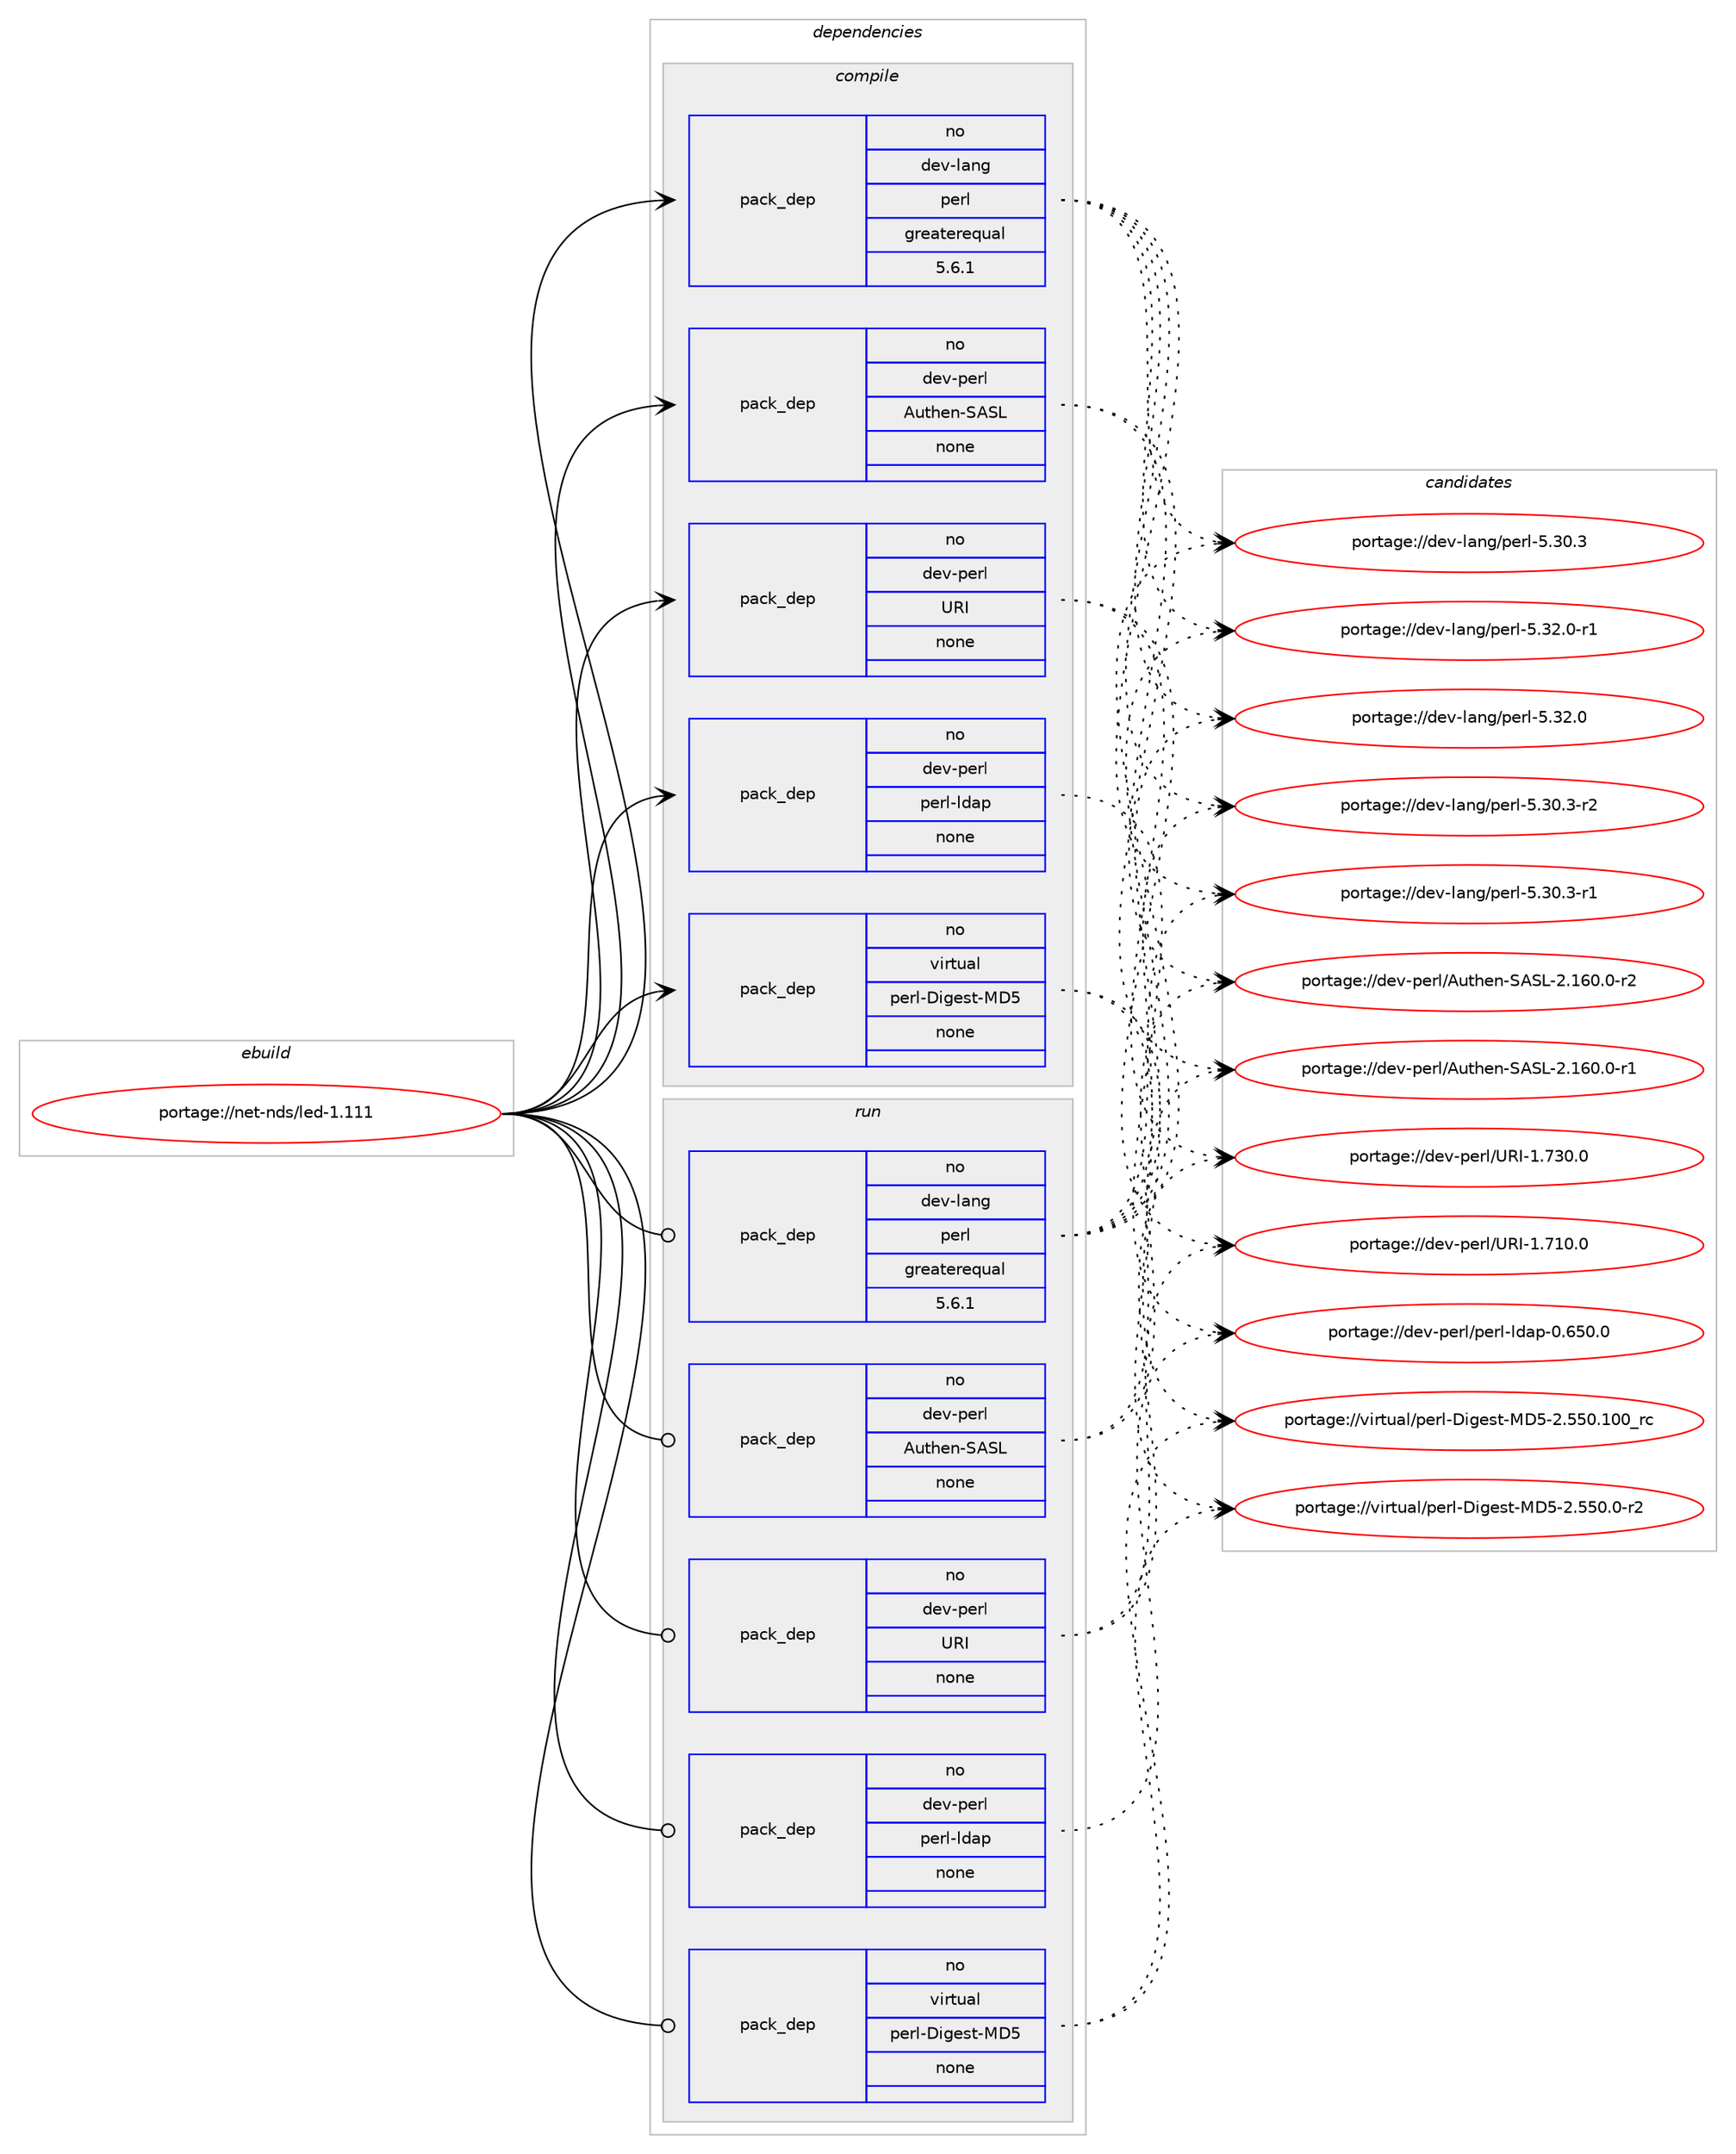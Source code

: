 digraph prolog {

# *************
# Graph options
# *************

newrank=true;
concentrate=true;
compound=true;
graph [rankdir=LR,fontname=Helvetica,fontsize=10,ranksep=1.5];#, ranksep=2.5, nodesep=0.2];
edge  [arrowhead=vee];
node  [fontname=Helvetica,fontsize=10];

# **********
# The ebuild
# **********

subgraph cluster_leftcol {
color=gray;
rank=same;
label=<<i>ebuild</i>>;
id [label="portage://net-nds/led-1.111", color=red, width=4, href="../net-nds/led-1.111.svg"];
}

# ****************
# The dependencies
# ****************

subgraph cluster_midcol {
color=gray;
label=<<i>dependencies</i>>;
subgraph cluster_compile {
fillcolor="#eeeeee";
style=filled;
label=<<i>compile</i>>;
subgraph pack3017 {
dependency3584 [label=<<TABLE BORDER="0" CELLBORDER="1" CELLSPACING="0" CELLPADDING="4" WIDTH="220"><TR><TD ROWSPAN="6" CELLPADDING="30">pack_dep</TD></TR><TR><TD WIDTH="110">no</TD></TR><TR><TD>dev-lang</TD></TR><TR><TD>perl</TD></TR><TR><TD>greaterequal</TD></TR><TR><TD>5.6.1</TD></TR></TABLE>>, shape=none, color=blue];
}
id:e -> dependency3584:w [weight=20,style="solid",arrowhead="vee"];
subgraph pack3018 {
dependency3585 [label=<<TABLE BORDER="0" CELLBORDER="1" CELLSPACING="0" CELLPADDING="4" WIDTH="220"><TR><TD ROWSPAN="6" CELLPADDING="30">pack_dep</TD></TR><TR><TD WIDTH="110">no</TD></TR><TR><TD>dev-perl</TD></TR><TR><TD>Authen-SASL</TD></TR><TR><TD>none</TD></TR><TR><TD></TD></TR></TABLE>>, shape=none, color=blue];
}
id:e -> dependency3585:w [weight=20,style="solid",arrowhead="vee"];
subgraph pack3019 {
dependency3586 [label=<<TABLE BORDER="0" CELLBORDER="1" CELLSPACING="0" CELLPADDING="4" WIDTH="220"><TR><TD ROWSPAN="6" CELLPADDING="30">pack_dep</TD></TR><TR><TD WIDTH="110">no</TD></TR><TR><TD>dev-perl</TD></TR><TR><TD>URI</TD></TR><TR><TD>none</TD></TR><TR><TD></TD></TR></TABLE>>, shape=none, color=blue];
}
id:e -> dependency3586:w [weight=20,style="solid",arrowhead="vee"];
subgraph pack3020 {
dependency3587 [label=<<TABLE BORDER="0" CELLBORDER="1" CELLSPACING="0" CELLPADDING="4" WIDTH="220"><TR><TD ROWSPAN="6" CELLPADDING="30">pack_dep</TD></TR><TR><TD WIDTH="110">no</TD></TR><TR><TD>dev-perl</TD></TR><TR><TD>perl-ldap</TD></TR><TR><TD>none</TD></TR><TR><TD></TD></TR></TABLE>>, shape=none, color=blue];
}
id:e -> dependency3587:w [weight=20,style="solid",arrowhead="vee"];
subgraph pack3021 {
dependency3588 [label=<<TABLE BORDER="0" CELLBORDER="1" CELLSPACING="0" CELLPADDING="4" WIDTH="220"><TR><TD ROWSPAN="6" CELLPADDING="30">pack_dep</TD></TR><TR><TD WIDTH="110">no</TD></TR><TR><TD>virtual</TD></TR><TR><TD>perl-Digest-MD5</TD></TR><TR><TD>none</TD></TR><TR><TD></TD></TR></TABLE>>, shape=none, color=blue];
}
id:e -> dependency3588:w [weight=20,style="solid",arrowhead="vee"];
}
subgraph cluster_compileandrun {
fillcolor="#eeeeee";
style=filled;
label=<<i>compile and run</i>>;
}
subgraph cluster_run {
fillcolor="#eeeeee";
style=filled;
label=<<i>run</i>>;
subgraph pack3022 {
dependency3589 [label=<<TABLE BORDER="0" CELLBORDER="1" CELLSPACING="0" CELLPADDING="4" WIDTH="220"><TR><TD ROWSPAN="6" CELLPADDING="30">pack_dep</TD></TR><TR><TD WIDTH="110">no</TD></TR><TR><TD>dev-lang</TD></TR><TR><TD>perl</TD></TR><TR><TD>greaterequal</TD></TR><TR><TD>5.6.1</TD></TR></TABLE>>, shape=none, color=blue];
}
id:e -> dependency3589:w [weight=20,style="solid",arrowhead="odot"];
subgraph pack3023 {
dependency3590 [label=<<TABLE BORDER="0" CELLBORDER="1" CELLSPACING="0" CELLPADDING="4" WIDTH="220"><TR><TD ROWSPAN="6" CELLPADDING="30">pack_dep</TD></TR><TR><TD WIDTH="110">no</TD></TR><TR><TD>dev-perl</TD></TR><TR><TD>Authen-SASL</TD></TR><TR><TD>none</TD></TR><TR><TD></TD></TR></TABLE>>, shape=none, color=blue];
}
id:e -> dependency3590:w [weight=20,style="solid",arrowhead="odot"];
subgraph pack3024 {
dependency3591 [label=<<TABLE BORDER="0" CELLBORDER="1" CELLSPACING="0" CELLPADDING="4" WIDTH="220"><TR><TD ROWSPAN="6" CELLPADDING="30">pack_dep</TD></TR><TR><TD WIDTH="110">no</TD></TR><TR><TD>dev-perl</TD></TR><TR><TD>URI</TD></TR><TR><TD>none</TD></TR><TR><TD></TD></TR></TABLE>>, shape=none, color=blue];
}
id:e -> dependency3591:w [weight=20,style="solid",arrowhead="odot"];
subgraph pack3025 {
dependency3592 [label=<<TABLE BORDER="0" CELLBORDER="1" CELLSPACING="0" CELLPADDING="4" WIDTH="220"><TR><TD ROWSPAN="6" CELLPADDING="30">pack_dep</TD></TR><TR><TD WIDTH="110">no</TD></TR><TR><TD>dev-perl</TD></TR><TR><TD>perl-ldap</TD></TR><TR><TD>none</TD></TR><TR><TD></TD></TR></TABLE>>, shape=none, color=blue];
}
id:e -> dependency3592:w [weight=20,style="solid",arrowhead="odot"];
subgraph pack3026 {
dependency3593 [label=<<TABLE BORDER="0" CELLBORDER="1" CELLSPACING="0" CELLPADDING="4" WIDTH="220"><TR><TD ROWSPAN="6" CELLPADDING="30">pack_dep</TD></TR><TR><TD WIDTH="110">no</TD></TR><TR><TD>virtual</TD></TR><TR><TD>perl-Digest-MD5</TD></TR><TR><TD>none</TD></TR><TR><TD></TD></TR></TABLE>>, shape=none, color=blue];
}
id:e -> dependency3593:w [weight=20,style="solid",arrowhead="odot"];
}
}

# **************
# The candidates
# **************

subgraph cluster_choices {
rank=same;
color=gray;
label=<<i>candidates</i>>;

subgraph choice3017 {
color=black;
nodesep=1;
choice100101118451089711010347112101114108455346515046484511449 [label="portage://dev-lang/perl-5.32.0-r1", color=red, width=4,href="../dev-lang/perl-5.32.0-r1.svg"];
choice10010111845108971101034711210111410845534651504648 [label="portage://dev-lang/perl-5.32.0", color=red, width=4,href="../dev-lang/perl-5.32.0.svg"];
choice100101118451089711010347112101114108455346514846514511450 [label="portage://dev-lang/perl-5.30.3-r2", color=red, width=4,href="../dev-lang/perl-5.30.3-r2.svg"];
choice100101118451089711010347112101114108455346514846514511449 [label="portage://dev-lang/perl-5.30.3-r1", color=red, width=4,href="../dev-lang/perl-5.30.3-r1.svg"];
choice10010111845108971101034711210111410845534651484651 [label="portage://dev-lang/perl-5.30.3", color=red, width=4,href="../dev-lang/perl-5.30.3.svg"];
dependency3584:e -> choice100101118451089711010347112101114108455346515046484511449:w [style=dotted,weight="100"];
dependency3584:e -> choice10010111845108971101034711210111410845534651504648:w [style=dotted,weight="100"];
dependency3584:e -> choice100101118451089711010347112101114108455346514846514511450:w [style=dotted,weight="100"];
dependency3584:e -> choice100101118451089711010347112101114108455346514846514511449:w [style=dotted,weight="100"];
dependency3584:e -> choice10010111845108971101034711210111410845534651484651:w [style=dotted,weight="100"];
}
subgraph choice3018 {
color=black;
nodesep=1;
choice100101118451121011141084765117116104101110458365837645504649544846484511450 [label="portage://dev-perl/Authen-SASL-2.160.0-r2", color=red, width=4,href="../dev-perl/Authen-SASL-2.160.0-r2.svg"];
choice100101118451121011141084765117116104101110458365837645504649544846484511449 [label="portage://dev-perl/Authen-SASL-2.160.0-r1", color=red, width=4,href="../dev-perl/Authen-SASL-2.160.0-r1.svg"];
dependency3585:e -> choice100101118451121011141084765117116104101110458365837645504649544846484511450:w [style=dotted,weight="100"];
dependency3585:e -> choice100101118451121011141084765117116104101110458365837645504649544846484511449:w [style=dotted,weight="100"];
}
subgraph choice3019 {
color=black;
nodesep=1;
choice10010111845112101114108478582734549465551484648 [label="portage://dev-perl/URI-1.730.0", color=red, width=4,href="../dev-perl/URI-1.730.0.svg"];
choice10010111845112101114108478582734549465549484648 [label="portage://dev-perl/URI-1.710.0", color=red, width=4,href="../dev-perl/URI-1.710.0.svg"];
dependency3586:e -> choice10010111845112101114108478582734549465551484648:w [style=dotted,weight="100"];
dependency3586:e -> choice10010111845112101114108478582734549465549484648:w [style=dotted,weight="100"];
}
subgraph choice3020 {
color=black;
nodesep=1;
choice100101118451121011141084711210111410845108100971124548465453484648 [label="portage://dev-perl/perl-ldap-0.650.0", color=red, width=4,href="../dev-perl/perl-ldap-0.650.0.svg"];
dependency3587:e -> choice100101118451121011141084711210111410845108100971124548465453484648:w [style=dotted,weight="100"];
}
subgraph choice3021 {
color=black;
nodesep=1;
choice1181051141161179710847112101114108456810510310111511645776853455046535348464948489511499 [label="portage://virtual/perl-Digest-MD5-2.550.100_rc", color=red, width=4,href="../virtual/perl-Digest-MD5-2.550.100_rc.svg"];
choice118105114116117971084711210111410845681051031011151164577685345504653534846484511450 [label="portage://virtual/perl-Digest-MD5-2.550.0-r2", color=red, width=4,href="../virtual/perl-Digest-MD5-2.550.0-r2.svg"];
dependency3588:e -> choice1181051141161179710847112101114108456810510310111511645776853455046535348464948489511499:w [style=dotted,weight="100"];
dependency3588:e -> choice118105114116117971084711210111410845681051031011151164577685345504653534846484511450:w [style=dotted,weight="100"];
}
subgraph choice3022 {
color=black;
nodesep=1;
choice100101118451089711010347112101114108455346515046484511449 [label="portage://dev-lang/perl-5.32.0-r1", color=red, width=4,href="../dev-lang/perl-5.32.0-r1.svg"];
choice10010111845108971101034711210111410845534651504648 [label="portage://dev-lang/perl-5.32.0", color=red, width=4,href="../dev-lang/perl-5.32.0.svg"];
choice100101118451089711010347112101114108455346514846514511450 [label="portage://dev-lang/perl-5.30.3-r2", color=red, width=4,href="../dev-lang/perl-5.30.3-r2.svg"];
choice100101118451089711010347112101114108455346514846514511449 [label="portage://dev-lang/perl-5.30.3-r1", color=red, width=4,href="../dev-lang/perl-5.30.3-r1.svg"];
choice10010111845108971101034711210111410845534651484651 [label="portage://dev-lang/perl-5.30.3", color=red, width=4,href="../dev-lang/perl-5.30.3.svg"];
dependency3589:e -> choice100101118451089711010347112101114108455346515046484511449:w [style=dotted,weight="100"];
dependency3589:e -> choice10010111845108971101034711210111410845534651504648:w [style=dotted,weight="100"];
dependency3589:e -> choice100101118451089711010347112101114108455346514846514511450:w [style=dotted,weight="100"];
dependency3589:e -> choice100101118451089711010347112101114108455346514846514511449:w [style=dotted,weight="100"];
dependency3589:e -> choice10010111845108971101034711210111410845534651484651:w [style=dotted,weight="100"];
}
subgraph choice3023 {
color=black;
nodesep=1;
choice100101118451121011141084765117116104101110458365837645504649544846484511450 [label="portage://dev-perl/Authen-SASL-2.160.0-r2", color=red, width=4,href="../dev-perl/Authen-SASL-2.160.0-r2.svg"];
choice100101118451121011141084765117116104101110458365837645504649544846484511449 [label="portage://dev-perl/Authen-SASL-2.160.0-r1", color=red, width=4,href="../dev-perl/Authen-SASL-2.160.0-r1.svg"];
dependency3590:e -> choice100101118451121011141084765117116104101110458365837645504649544846484511450:w [style=dotted,weight="100"];
dependency3590:e -> choice100101118451121011141084765117116104101110458365837645504649544846484511449:w [style=dotted,weight="100"];
}
subgraph choice3024 {
color=black;
nodesep=1;
choice10010111845112101114108478582734549465551484648 [label="portage://dev-perl/URI-1.730.0", color=red, width=4,href="../dev-perl/URI-1.730.0.svg"];
choice10010111845112101114108478582734549465549484648 [label="portage://dev-perl/URI-1.710.0", color=red, width=4,href="../dev-perl/URI-1.710.0.svg"];
dependency3591:e -> choice10010111845112101114108478582734549465551484648:w [style=dotted,weight="100"];
dependency3591:e -> choice10010111845112101114108478582734549465549484648:w [style=dotted,weight="100"];
}
subgraph choice3025 {
color=black;
nodesep=1;
choice100101118451121011141084711210111410845108100971124548465453484648 [label="portage://dev-perl/perl-ldap-0.650.0", color=red, width=4,href="../dev-perl/perl-ldap-0.650.0.svg"];
dependency3592:e -> choice100101118451121011141084711210111410845108100971124548465453484648:w [style=dotted,weight="100"];
}
subgraph choice3026 {
color=black;
nodesep=1;
choice1181051141161179710847112101114108456810510310111511645776853455046535348464948489511499 [label="portage://virtual/perl-Digest-MD5-2.550.100_rc", color=red, width=4,href="../virtual/perl-Digest-MD5-2.550.100_rc.svg"];
choice118105114116117971084711210111410845681051031011151164577685345504653534846484511450 [label="portage://virtual/perl-Digest-MD5-2.550.0-r2", color=red, width=4,href="../virtual/perl-Digest-MD5-2.550.0-r2.svg"];
dependency3593:e -> choice1181051141161179710847112101114108456810510310111511645776853455046535348464948489511499:w [style=dotted,weight="100"];
dependency3593:e -> choice118105114116117971084711210111410845681051031011151164577685345504653534846484511450:w [style=dotted,weight="100"];
}
}

}

